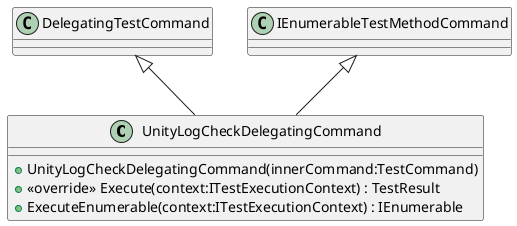 @startuml
class UnityLogCheckDelegatingCommand {
    + UnityLogCheckDelegatingCommand(innerCommand:TestCommand)
    + <<override>> Execute(context:ITestExecutionContext) : TestResult
    + ExecuteEnumerable(context:ITestExecutionContext) : IEnumerable
}
DelegatingTestCommand <|-- UnityLogCheckDelegatingCommand
IEnumerableTestMethodCommand <|-- UnityLogCheckDelegatingCommand
@enduml
